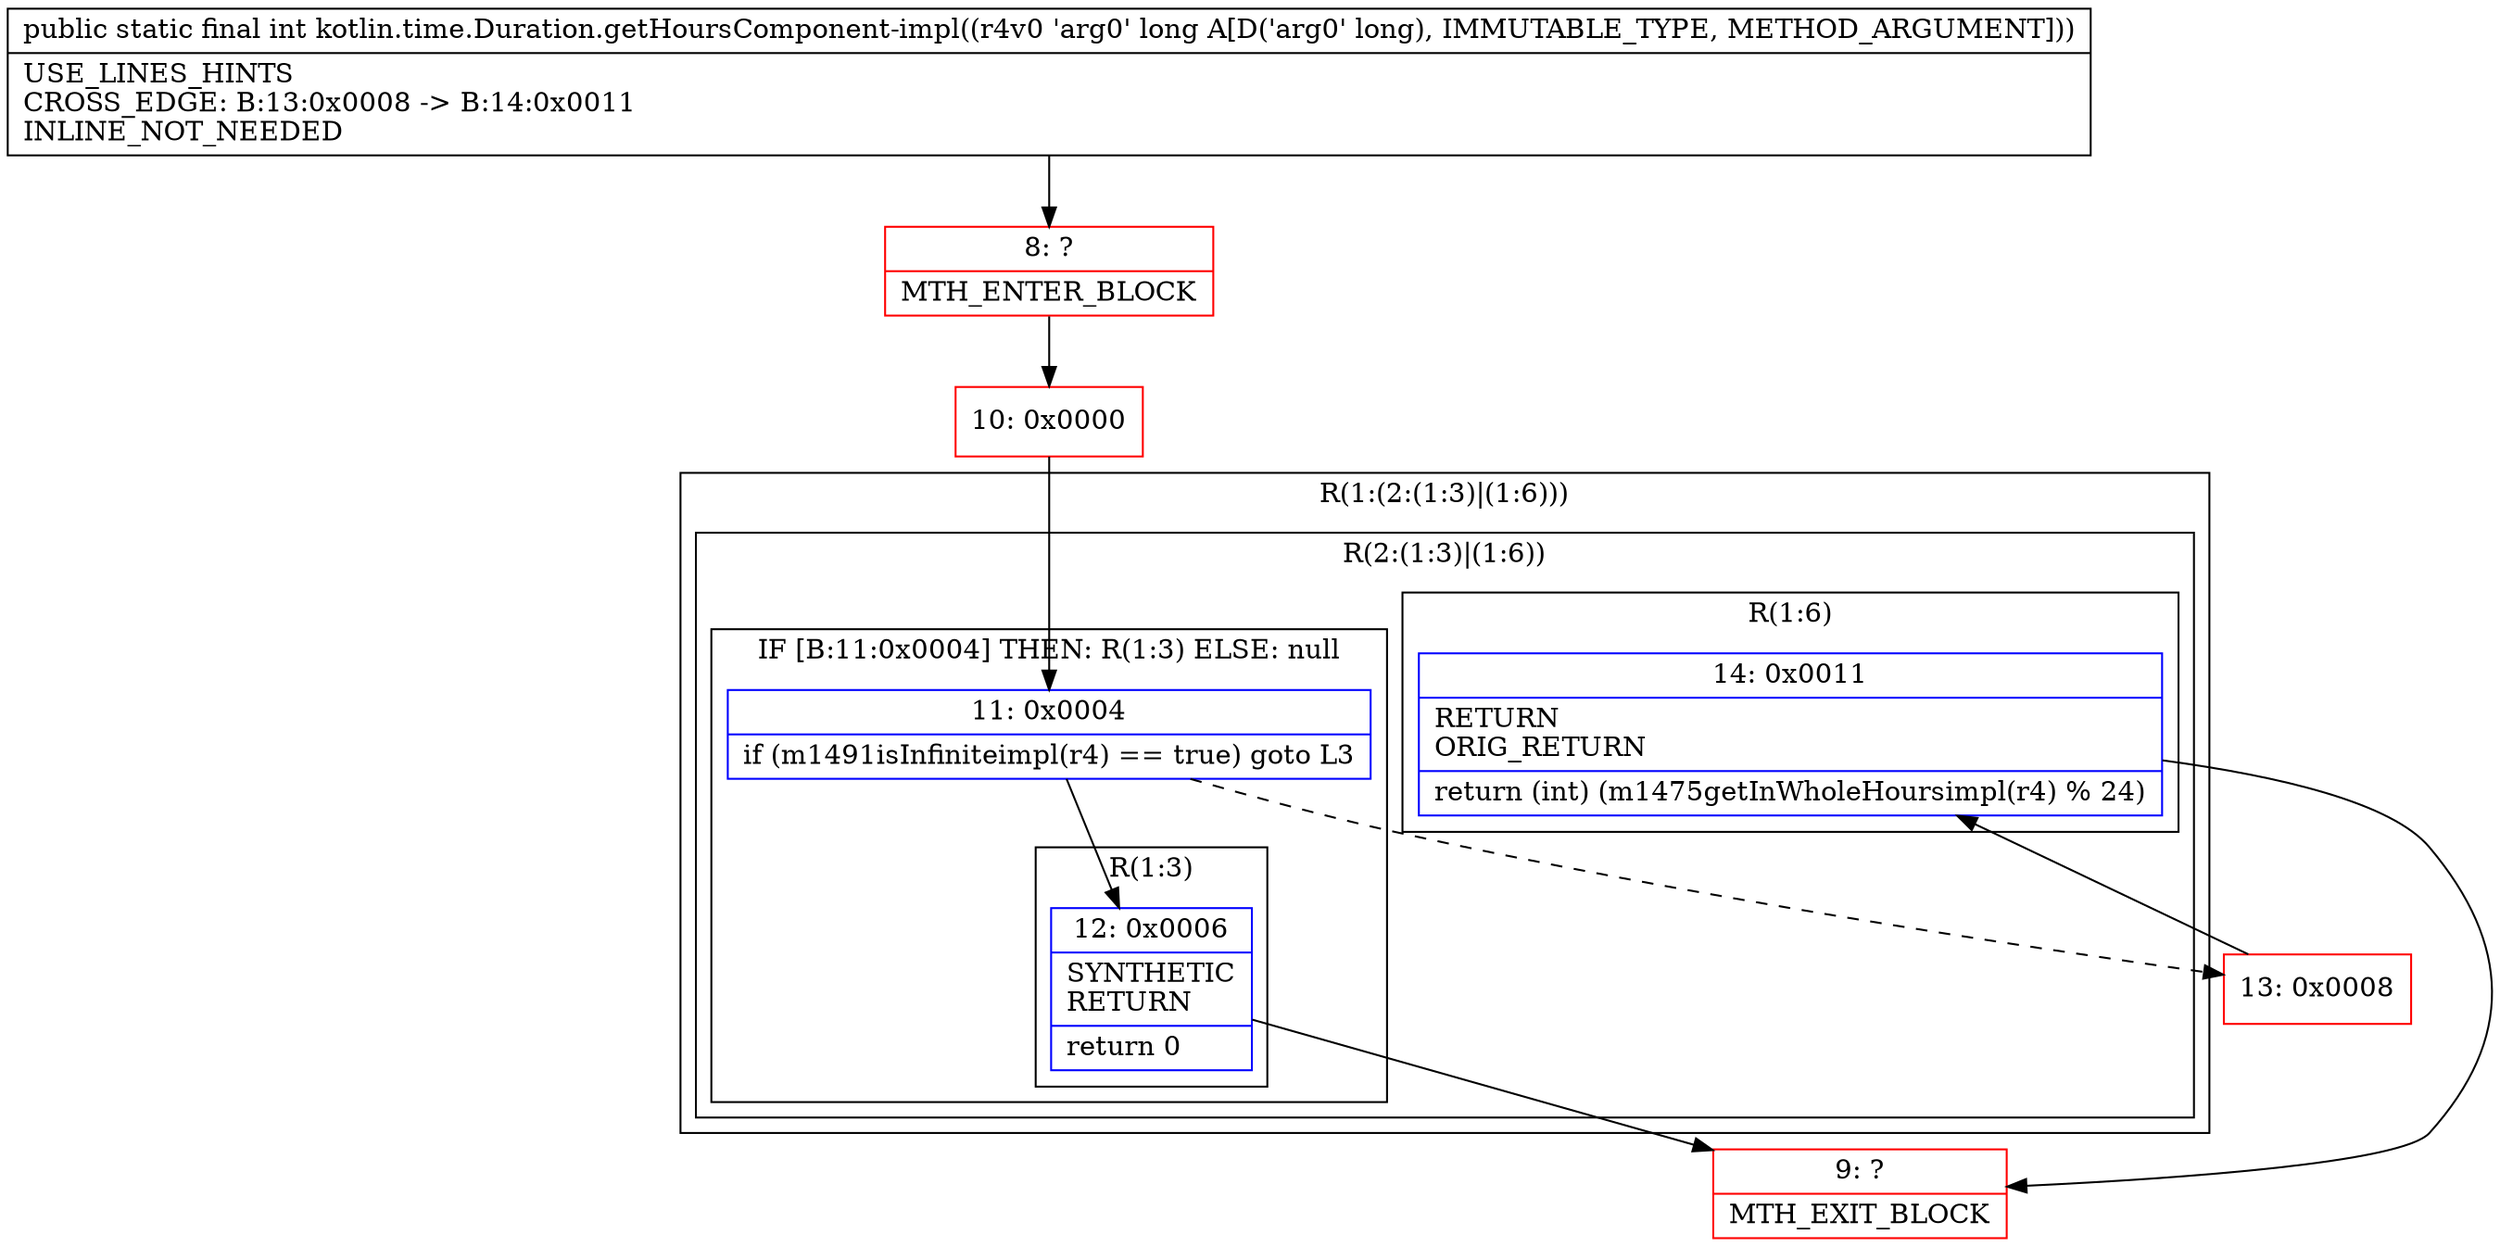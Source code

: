 digraph "CFG forkotlin.time.Duration.getHoursComponent\-impl(J)I" {
subgraph cluster_Region_1324647071 {
label = "R(1:(2:(1:3)|(1:6)))";
node [shape=record,color=blue];
subgraph cluster_Region_1420538758 {
label = "R(2:(1:3)|(1:6))";
node [shape=record,color=blue];
subgraph cluster_IfRegion_1347380034 {
label = "IF [B:11:0x0004] THEN: R(1:3) ELSE: null";
node [shape=record,color=blue];
Node_11 [shape=record,label="{11\:\ 0x0004|if (m1491isInfiniteimpl(r4) == true) goto L3\l}"];
subgraph cluster_Region_1108918144 {
label = "R(1:3)";
node [shape=record,color=blue];
Node_12 [shape=record,label="{12\:\ 0x0006|SYNTHETIC\lRETURN\l|return 0\l}"];
}
}
subgraph cluster_Region_680672550 {
label = "R(1:6)";
node [shape=record,color=blue];
Node_14 [shape=record,label="{14\:\ 0x0011|RETURN\lORIG_RETURN\l|return (int) (m1475getInWholeHoursimpl(r4) % 24)\l}"];
}
}
}
Node_8 [shape=record,color=red,label="{8\:\ ?|MTH_ENTER_BLOCK\l}"];
Node_10 [shape=record,color=red,label="{10\:\ 0x0000}"];
Node_9 [shape=record,color=red,label="{9\:\ ?|MTH_EXIT_BLOCK\l}"];
Node_13 [shape=record,color=red,label="{13\:\ 0x0008}"];
MethodNode[shape=record,label="{public static final int kotlin.time.Duration.getHoursComponent\-impl((r4v0 'arg0' long A[D('arg0' long), IMMUTABLE_TYPE, METHOD_ARGUMENT]))  | USE_LINES_HINTS\lCROSS_EDGE: B:13:0x0008 \-\> B:14:0x0011\lINLINE_NOT_NEEDED\l}"];
MethodNode -> Node_8;Node_11 -> Node_12;
Node_11 -> Node_13[style=dashed];
Node_12 -> Node_9;
Node_14 -> Node_9;
Node_8 -> Node_10;
Node_10 -> Node_11;
Node_13 -> Node_14;
}

